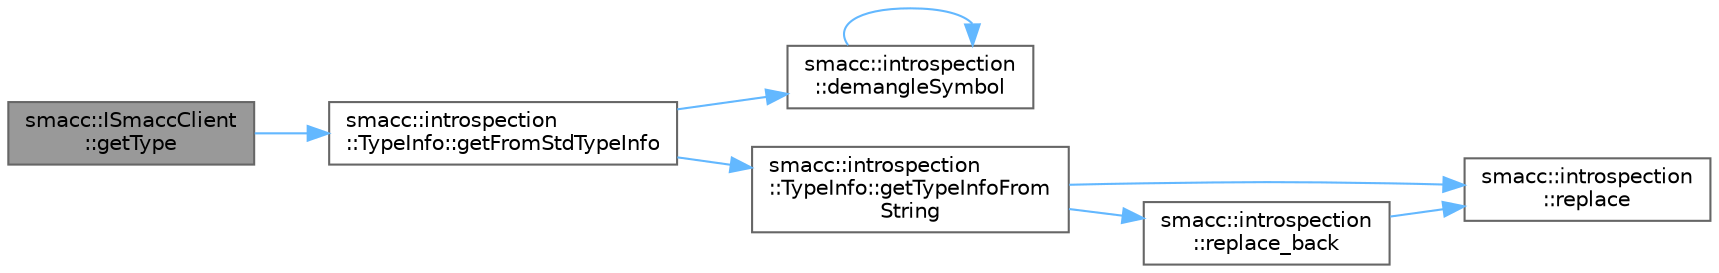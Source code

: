 digraph "smacc::ISmaccClient::getType"
{
 // LATEX_PDF_SIZE
  bgcolor="transparent";
  edge [fontname=Helvetica,fontsize=10,labelfontname=Helvetica,labelfontsize=10];
  node [fontname=Helvetica,fontsize=10,shape=box,height=0.2,width=0.4];
  rankdir="LR";
  Node1 [label="smacc::ISmaccClient\l::getType",height=0.2,width=0.4,color="gray40", fillcolor="grey60", style="filled", fontcolor="black",tooltip=" "];
  Node1 -> Node2 [color="steelblue1",style="solid"];
  Node2 [label="smacc::introspection\l::TypeInfo::getFromStdTypeInfo",height=0.2,width=0.4,color="grey40", fillcolor="white", style="filled",URL="$classsmacc_1_1introspection_1_1TypeInfo.html#ada1e604cd8bf968a5f816fbace4af881",tooltip=" "];
  Node2 -> Node3 [color="steelblue1",style="solid"];
  Node3 [label="smacc::introspection\l::demangleSymbol",height=0.2,width=0.4,color="grey40", fillcolor="white", style="filled",URL="$namespacesmacc_1_1introspection.html#aa9158a0ff0cfe83a59877e6af7d7f873",tooltip=" "];
  Node3 -> Node3 [color="steelblue1",style="solid"];
  Node2 -> Node4 [color="steelblue1",style="solid"];
  Node4 [label="smacc::introspection\l::TypeInfo::getTypeInfoFrom\lString",height=0.2,width=0.4,color="grey40", fillcolor="white", style="filled",URL="$classsmacc_1_1introspection_1_1TypeInfo.html#a47d65b6c61499d7ae8ab9f6325c84837",tooltip=" "];
  Node4 -> Node5 [color="steelblue1",style="solid"];
  Node5 [label="smacc::introspection\l::replace",height=0.2,width=0.4,color="grey40", fillcolor="white", style="filled",URL="$namespacesmacc_1_1introspection.html#a48571b9bf3b115d2a83cc0147c96d0bd",tooltip=" "];
  Node4 -> Node6 [color="steelblue1",style="solid"];
  Node6 [label="smacc::introspection\l::replace_back",height=0.2,width=0.4,color="grey40", fillcolor="white", style="filled",URL="$namespacesmacc_1_1introspection.html#a03d7d3379217139c51d5e7df81c7ccc2",tooltip=" "];
  Node6 -> Node5 [color="steelblue1",style="solid"];
}
